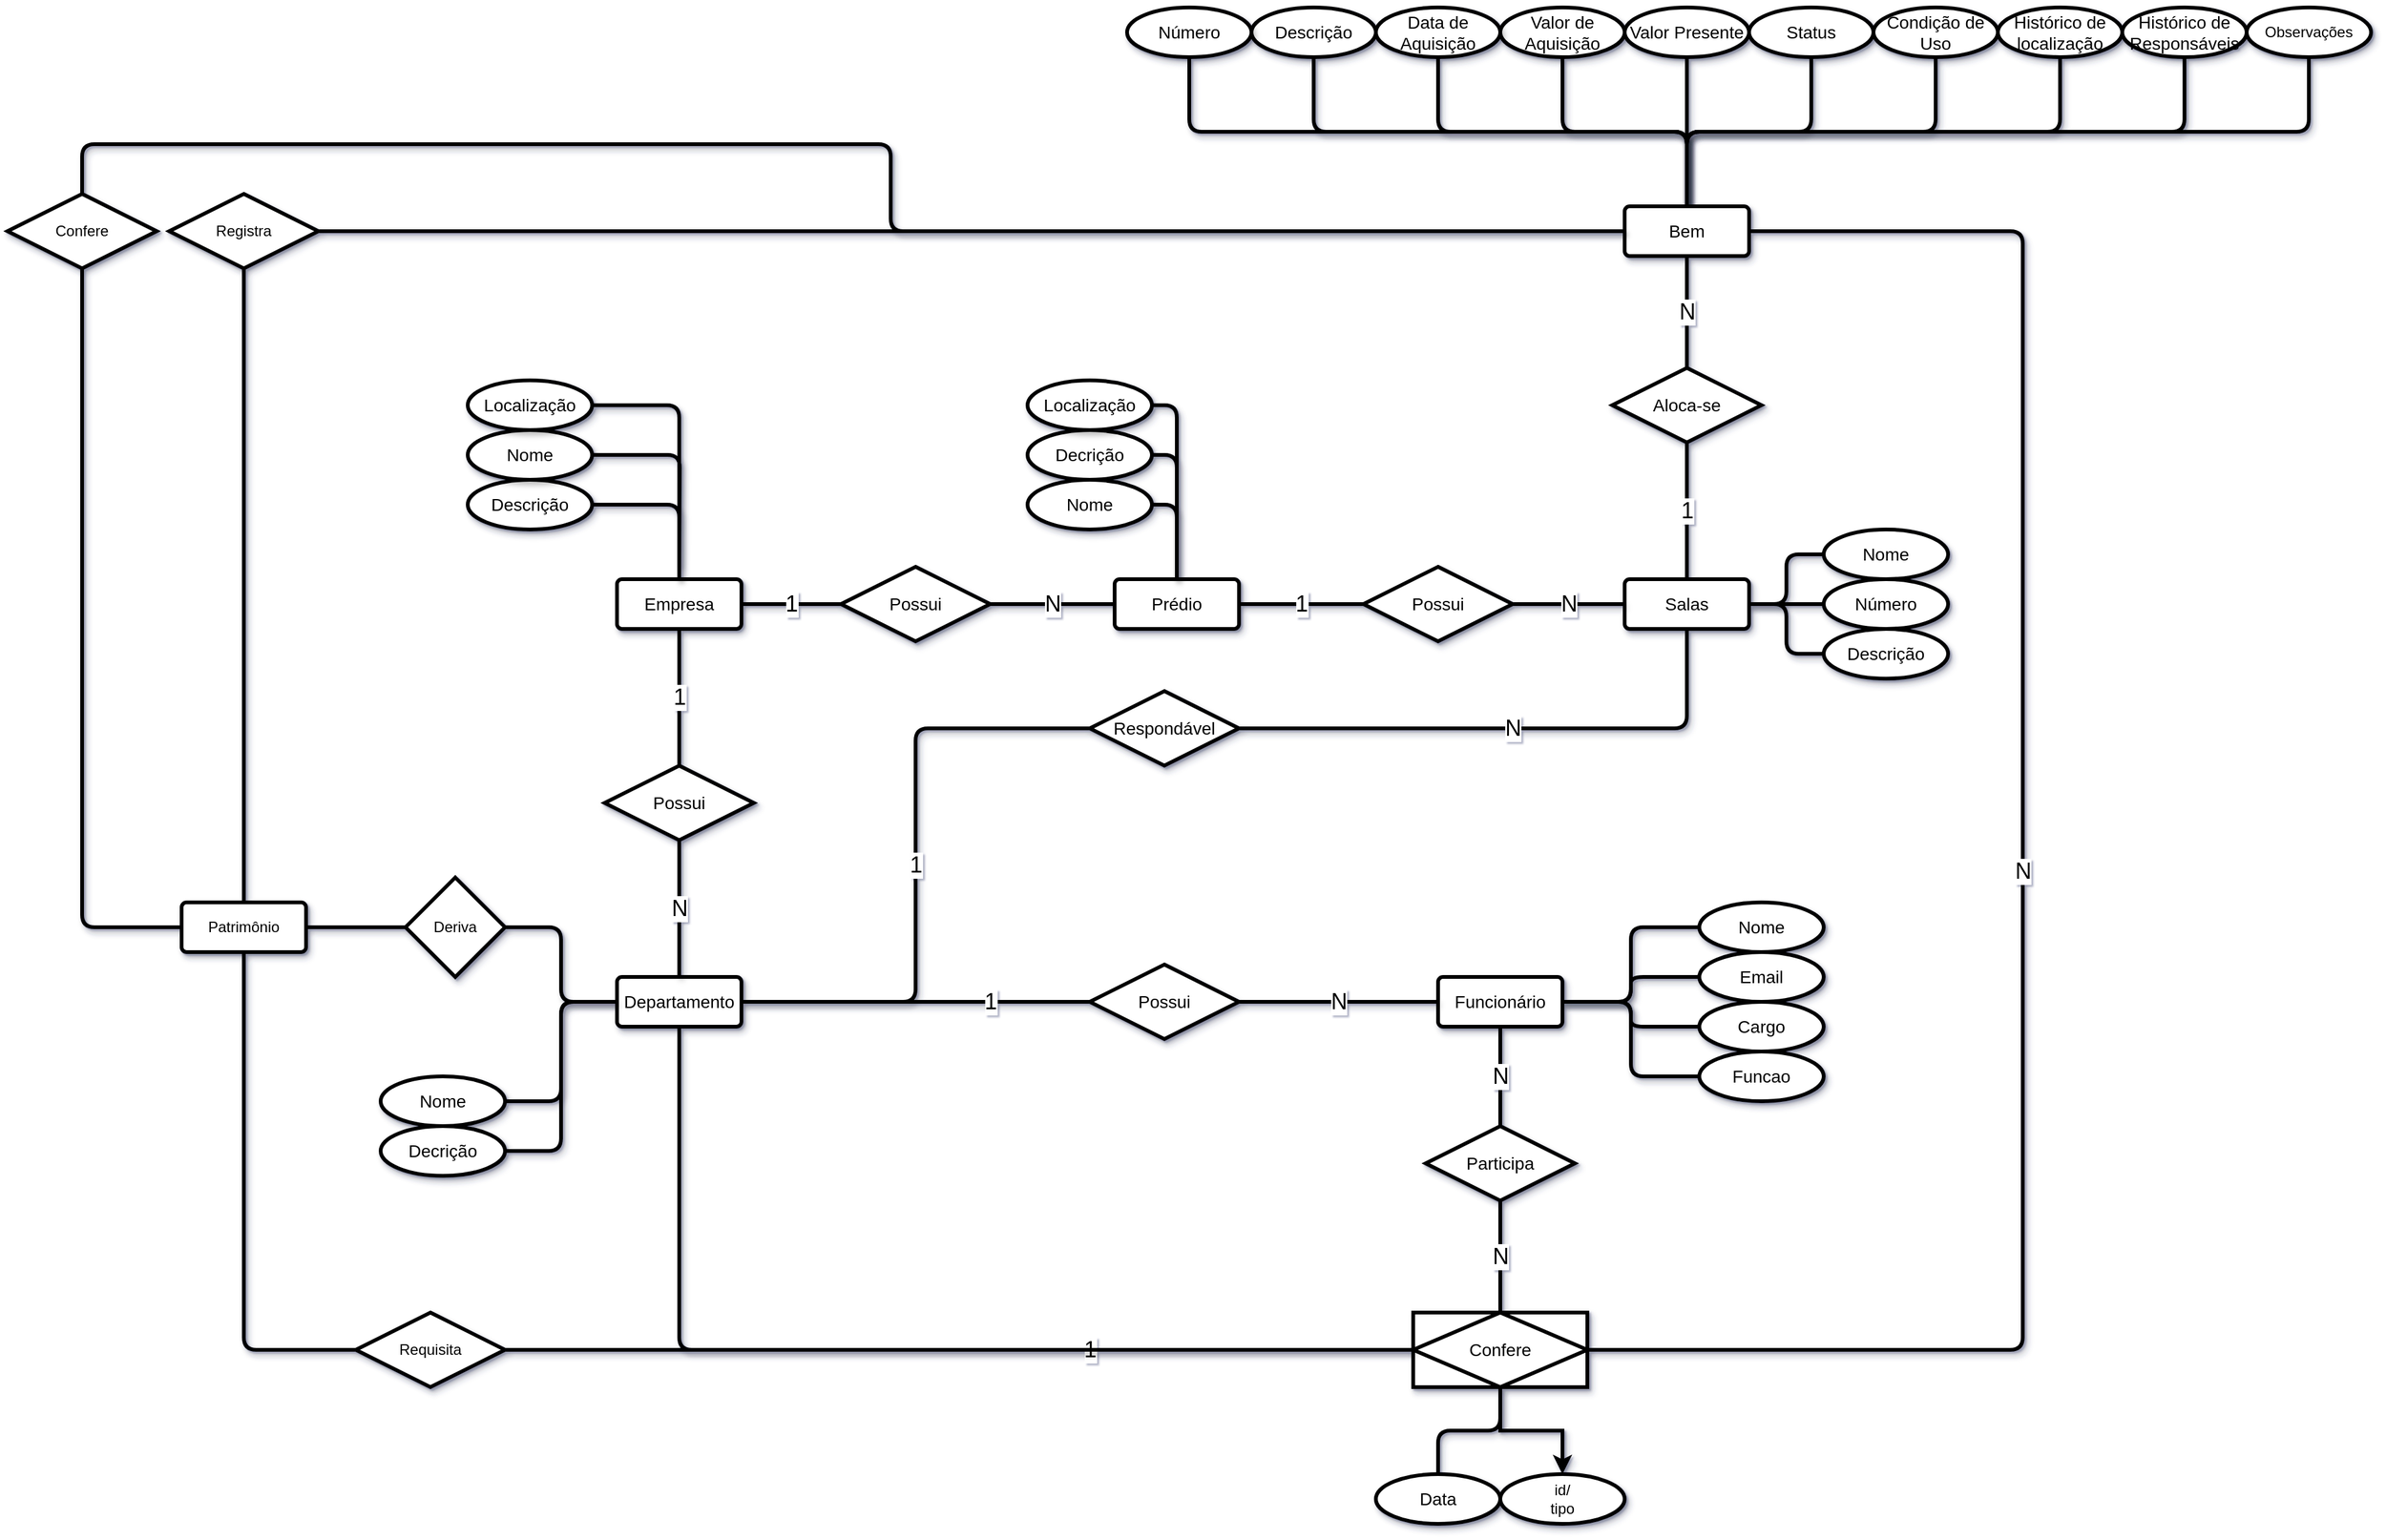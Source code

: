 <mxfile version="24.7.5">
  <diagram name="Page-1" id="T--bDFZihbW74El8pYaS">
    <mxGraphModel dx="4563" dy="1999" grid="1" gridSize="10" guides="1" tooltips="1" connect="1" arrows="1" fold="1" page="0" pageScale="1" pageWidth="850" pageHeight="1100" math="0" shadow="1">
      <root>
        <mxCell id="0" />
        <mxCell id="1" parent="0" />
        <mxCell id="7mthSx3CE8CJNTc02Vdj-50" value="Decrição" style="ellipse;whiteSpace=wrap;html=1;align=center;shadow=1;strokeWidth=3;fontSize=14;" parent="1" vertex="1">
          <mxGeometry x="-410" y="-160" width="100" height="40" as="geometry" />
        </mxCell>
        <mxCell id="7mthSx3CE8CJNTc02Vdj-47" style="edgeStyle=orthogonalEdgeStyle;rounded=1;orthogonalLoop=1;jettySize=auto;html=1;entryX=1;entryY=0.5;entryDx=0;entryDy=0;endArrow=none;endFill=0;curved=0;shadow=1;strokeWidth=3;fontSize=14;" parent="1" source="7mthSx3CE8CJNTc02Vdj-48" target="7mthSx3CE8CJNTc02Vdj-50" edge="1">
          <mxGeometry relative="1" as="geometry" />
        </mxCell>
        <mxCell id="7mthSx3CE8CJNTc02Vdj-65" value="N" style="edgeStyle=orthogonalEdgeStyle;rounded=1;orthogonalLoop=1;jettySize=auto;html=1;entryX=1;entryY=0.5;entryDx=0;entryDy=0;endArrow=none;endFill=0;strokeWidth=3;fontSize=18;shadow=1;curved=0;" parent="1" source="7mthSx3CE8CJNTc02Vdj-48" target="7mthSx3CE8CJNTc02Vdj-63" edge="1">
          <mxGeometry relative="1" as="geometry" />
        </mxCell>
        <mxCell id="7mthSx3CE8CJNTc02Vdj-48" value="Prédio" style="rounded=1;arcSize=10;whiteSpace=wrap;html=1;align=center;shadow=1;strokeWidth=3;fontSize=14;" parent="1" vertex="1">
          <mxGeometry x="-340" y="-40" width="100" height="40" as="geometry" />
        </mxCell>
        <mxCell id="7mthSx3CE8CJNTc02Vdj-46" style="edgeStyle=orthogonalEdgeStyle;rounded=1;orthogonalLoop=1;jettySize=auto;html=1;entryX=1;entryY=0.5;entryDx=0;entryDy=0;endArrow=none;endFill=0;curved=0;shadow=1;strokeWidth=3;fontSize=14;" parent="1" source="7mthSx3CE8CJNTc02Vdj-48" target="7mthSx3CE8CJNTc02Vdj-49" edge="1">
          <mxGeometry relative="1" as="geometry" />
        </mxCell>
        <mxCell id="7mthSx3CE8CJNTc02Vdj-49" value="Nome" style="ellipse;whiteSpace=wrap;html=1;align=center;shadow=1;strokeWidth=3;fontSize=14;" parent="1" vertex="1">
          <mxGeometry x="-410" y="-120" width="100" height="40" as="geometry" />
        </mxCell>
        <mxCell id="7mthSx3CE8CJNTc02Vdj-27" style="edgeStyle=orthogonalEdgeStyle;rounded=1;orthogonalLoop=1;jettySize=auto;html=1;entryX=1;entryY=0.5;entryDx=0;entryDy=0;endArrow=none;endFill=0;curved=0;shadow=1;strokeWidth=3;fontSize=14;" parent="1" source="7mthSx3CE8CJNTc02Vdj-3" target="7mthSx3CE8CJNTc02Vdj-18" edge="1">
          <mxGeometry relative="1" as="geometry" />
        </mxCell>
        <mxCell id="7mthSx3CE8CJNTc02Vdj-28" style="edgeStyle=orthogonalEdgeStyle;rounded=1;orthogonalLoop=1;jettySize=auto;html=1;entryX=1;entryY=0.5;entryDx=0;entryDy=0;endArrow=none;endFill=0;curved=0;shadow=1;strokeWidth=3;fontSize=14;" parent="1" source="7mthSx3CE8CJNTc02Vdj-3" target="7mthSx3CE8CJNTc02Vdj-19" edge="1">
          <mxGeometry relative="1" as="geometry" />
        </mxCell>
        <mxCell id="7mthSx3CE8CJNTc02Vdj-85" value="1" style="edgeStyle=orthogonalEdgeStyle;rounded=1;orthogonalLoop=1;jettySize=auto;html=1;entryX=0;entryY=0.5;entryDx=0;entryDy=0;strokeWidth=3;endArrow=none;endFill=0;fontSize=18;shadow=1;curved=0;" parent="1" source="7mthSx3CE8CJNTc02Vdj-3" target="7mthSx3CE8CJNTc02Vdj-84" edge="1">
          <mxGeometry relative="1" as="geometry">
            <Array as="points">
              <mxPoint x="-500" y="300" />
              <mxPoint x="-500" y="80" />
            </Array>
          </mxGeometry>
        </mxCell>
        <mxCell id="7mthSx3CE8CJNTc02Vdj-95" value="1" style="edgeStyle=orthogonalEdgeStyle;rounded=1;orthogonalLoop=1;jettySize=auto;html=1;entryX=0;entryY=0.5;entryDx=0;entryDy=0;strokeWidth=3;endArrow=none;endFill=0;exitX=0.5;exitY=1;exitDx=0;exitDy=0;fontSize=18;shadow=1;curved=0;" parent="1" source="7mthSx3CE8CJNTc02Vdj-3" target="7mthSx3CE8CJNTc02Vdj-104" edge="1">
          <mxGeometry x="0.389" relative="1" as="geometry">
            <mxPoint x="-1" as="offset" />
          </mxGeometry>
        </mxCell>
        <mxCell id="joE96Z92P-JBZioCppuL-10" style="edgeStyle=orthogonalEdgeStyle;rounded=1;orthogonalLoop=1;jettySize=auto;html=1;entryX=1;entryY=0.5;entryDx=0;entryDy=0;endArrow=none;endFill=0;strokeWidth=3;shadow=1;curved=0;" parent="1" source="KZwFMcEnj0AJ6YZWbM6m-1" target="joE96Z92P-JBZioCppuL-9" edge="1">
          <mxGeometry relative="1" as="geometry" />
        </mxCell>
        <mxCell id="7mthSx3CE8CJNTc02Vdj-3" value="Departamento" style="rounded=1;arcSize=10;whiteSpace=wrap;html=1;align=center;shadow=1;strokeWidth=3;container=0;fontSize=14;" parent="1" vertex="1">
          <mxGeometry x="-740" y="280" width="100" height="40" as="geometry" />
        </mxCell>
        <mxCell id="7mthSx3CE8CJNTc02Vdj-18" value="Nome" style="ellipse;whiteSpace=wrap;html=1;align=center;shadow=1;strokeWidth=3;container=0;fontSize=14;" parent="1" vertex="1">
          <mxGeometry x="-930" y="360" width="100" height="40" as="geometry" />
        </mxCell>
        <mxCell id="7mthSx3CE8CJNTc02Vdj-19" value="Decrição" style="ellipse;whiteSpace=wrap;html=1;align=center;shadow=1;strokeWidth=3;container=0;fontSize=14;" parent="1" vertex="1">
          <mxGeometry x="-930" y="400" width="100" height="40" as="geometry" />
        </mxCell>
        <mxCell id="SAccm9rSHpC1ZqSbtUUq-11" style="edgeStyle=orthogonalEdgeStyle;rounded=1;orthogonalLoop=1;jettySize=auto;html=1;entryX=0.5;entryY=1;entryDx=0;entryDy=0;exitX=0.5;exitY=0;exitDx=0;exitDy=0;endArrow=none;endFill=0;curved=0;strokeWidth=3;shadow=1;" parent="1" source="7mthSx3CE8CJNTc02Vdj-5" target="SAccm9rSHpC1ZqSbtUUq-8" edge="1">
          <mxGeometry relative="1" as="geometry" />
        </mxCell>
        <mxCell id="SAccm9rSHpC1ZqSbtUUq-12" style="edgeStyle=orthogonalEdgeStyle;rounded=1;orthogonalLoop=1;jettySize=auto;html=1;entryX=0.5;entryY=1;entryDx=0;entryDy=0;exitX=0.5;exitY=0;exitDx=0;exitDy=0;endArrow=none;endFill=0;curved=0;strokeWidth=3;shadow=1;" parent="1" source="7mthSx3CE8CJNTc02Vdj-5" target="SAccm9rSHpC1ZqSbtUUq-7" edge="1">
          <mxGeometry relative="1" as="geometry" />
        </mxCell>
        <mxCell id="SAccm9rSHpC1ZqSbtUUq-13" style="edgeStyle=orthogonalEdgeStyle;rounded=1;orthogonalLoop=1;jettySize=auto;html=1;entryX=0.5;entryY=1;entryDx=0;entryDy=0;exitX=0.5;exitY=0;exitDx=0;exitDy=0;endArrow=none;endFill=0;curved=0;strokeWidth=3;shadow=1;" parent="1" source="7mthSx3CE8CJNTc02Vdj-5" target="SAccm9rSHpC1ZqSbtUUq-9" edge="1">
          <mxGeometry relative="1" as="geometry" />
        </mxCell>
        <mxCell id="SAccm9rSHpC1ZqSbtUUq-14" style="edgeStyle=orthogonalEdgeStyle;rounded=1;orthogonalLoop=1;jettySize=auto;html=1;entryX=0.5;entryY=1;entryDx=0;entryDy=0;endArrow=none;endFill=0;curved=0;strokeWidth=3;shadow=1;" parent="1" source="7mthSx3CE8CJNTc02Vdj-5" target="SAccm9rSHpC1ZqSbtUUq-1" edge="1">
          <mxGeometry relative="1" as="geometry" />
        </mxCell>
        <mxCell id="SAccm9rSHpC1ZqSbtUUq-15" style="edgeStyle=orthogonalEdgeStyle;rounded=1;orthogonalLoop=1;jettySize=auto;html=1;entryX=0.5;entryY=1;entryDx=0;entryDy=0;endArrow=none;endFill=0;curved=0;strokeWidth=3;shadow=1;" parent="1" source="7mthSx3CE8CJNTc02Vdj-5" target="SAccm9rSHpC1ZqSbtUUq-2" edge="1">
          <mxGeometry relative="1" as="geometry" />
        </mxCell>
        <mxCell id="SAccm9rSHpC1ZqSbtUUq-16" style="edgeStyle=orthogonalEdgeStyle;rounded=1;orthogonalLoop=1;jettySize=auto;html=1;entryX=0.5;entryY=1;entryDx=0;entryDy=0;endArrow=none;endFill=0;curved=0;strokeWidth=3;shadow=1;" parent="1" source="7mthSx3CE8CJNTc02Vdj-5" target="SAccm9rSHpC1ZqSbtUUq-3" edge="1">
          <mxGeometry relative="1" as="geometry" />
        </mxCell>
        <mxCell id="SAccm9rSHpC1ZqSbtUUq-17" style="edgeStyle=orthogonalEdgeStyle;rounded=1;orthogonalLoop=1;jettySize=auto;html=1;entryX=0.5;entryY=1;entryDx=0;entryDy=0;exitX=0.5;exitY=0;exitDx=0;exitDy=0;endArrow=none;endFill=0;curved=0;strokeWidth=3;shadow=1;" parent="1" source="7mthSx3CE8CJNTc02Vdj-5" target="SAccm9rSHpC1ZqSbtUUq-4" edge="1">
          <mxGeometry relative="1" as="geometry">
            <mxPoint x="120" y="-350" as="sourcePoint" />
            <Array as="points">
              <mxPoint x="120" y="-400" />
              <mxPoint x="320" y="-400" />
            </Array>
          </mxGeometry>
        </mxCell>
        <mxCell id="SAccm9rSHpC1ZqSbtUUq-18" style="edgeStyle=orthogonalEdgeStyle;rounded=1;orthogonalLoop=1;jettySize=auto;html=1;entryX=0.5;entryY=1;entryDx=0;entryDy=0;exitX=0.5;exitY=0;exitDx=0;exitDy=0;endArrow=none;endFill=0;curved=0;strokeWidth=3;shadow=1;" parent="1" source="7mthSx3CE8CJNTc02Vdj-5" target="SAccm9rSHpC1ZqSbtUUq-5" edge="1">
          <mxGeometry relative="1" as="geometry" />
        </mxCell>
        <mxCell id="SAccm9rSHpC1ZqSbtUUq-19" style="edgeStyle=orthogonalEdgeStyle;rounded=1;orthogonalLoop=1;jettySize=auto;html=1;entryX=0.5;entryY=1;entryDx=0;entryDy=0;exitX=0.5;exitY=0;exitDx=0;exitDy=0;endArrow=none;endFill=0;curved=0;strokeWidth=3;shadow=1;" parent="1" source="7mthSx3CE8CJNTc02Vdj-5" target="SAccm9rSHpC1ZqSbtUUq-6" edge="1">
          <mxGeometry relative="1" as="geometry">
            <Array as="points">
              <mxPoint x="120" y="-400" />
              <mxPoint x="520" y="-400" />
            </Array>
          </mxGeometry>
        </mxCell>
        <mxCell id="KZwFMcEnj0AJ6YZWbM6m-4" style="edgeStyle=orthogonalEdgeStyle;rounded=1;orthogonalLoop=1;jettySize=auto;html=1;entryX=0.5;entryY=1;entryDx=0;entryDy=0;endArrow=none;endFill=0;strokeWidth=3;shadow=1;curved=0;" edge="1" parent="1" source="7mthSx3CE8CJNTc02Vdj-5" target="joE96Z92P-JBZioCppuL-5">
          <mxGeometry relative="1" as="geometry">
            <Array as="points">
              <mxPoint x="120" y="-400" />
              <mxPoint x="620" y="-400" />
            </Array>
          </mxGeometry>
        </mxCell>
        <mxCell id="7mthSx3CE8CJNTc02Vdj-5" value="Bem" style="rounded=1;arcSize=10;whiteSpace=wrap;html=1;align=center;shadow=1;strokeWidth=3;container=0;fontSize=14;" parent="1" vertex="1">
          <mxGeometry x="70" y="-340" width="100" height="40" as="geometry" />
        </mxCell>
        <mxCell id="7mthSx3CE8CJNTc02Vdj-34" style="edgeStyle=orthogonalEdgeStyle;rounded=1;orthogonalLoop=1;jettySize=auto;html=1;endArrow=none;endFill=0;curved=0;shadow=1;strokeWidth=3;fontSize=14;entryX=0.5;entryY=1;entryDx=0;entryDy=0;" parent="1" source="7mthSx3CE8CJNTc02Vdj-26" target="7mthSx3CE8CJNTc02Vdj-104" edge="1">
          <mxGeometry relative="1" as="geometry" />
        </mxCell>
        <mxCell id="7mthSx3CE8CJNTc02Vdj-26" value="&lt;div style=&quot;font-size: 14px;&quot;&gt;Data&lt;/div&gt;" style="ellipse;whiteSpace=wrap;html=1;align=center;shadow=1;strokeWidth=3;container=0;fontSize=14;" parent="1" vertex="1">
          <mxGeometry x="-130" y="680" width="100" height="40" as="geometry" />
        </mxCell>
        <mxCell id="7mthSx3CE8CJNTc02Vdj-29" style="edgeStyle=orthogonalEdgeStyle;rounded=1;orthogonalLoop=1;jettySize=auto;html=1;entryX=0;entryY=0.5;entryDx=0;entryDy=0;endArrow=none;endFill=0;curved=0;shadow=1;strokeWidth=3;fontSize=14;" parent="1" source="7mthSx3CE8CJNTc02Vdj-4" target="7mthSx3CE8CJNTc02Vdj-22" edge="1">
          <mxGeometry relative="1" as="geometry" />
        </mxCell>
        <mxCell id="7mthSx3CE8CJNTc02Vdj-30" style="edgeStyle=orthogonalEdgeStyle;rounded=1;orthogonalLoop=1;jettySize=auto;html=1;entryX=0;entryY=0.5;entryDx=0;entryDy=0;endArrow=none;endFill=0;curved=0;shadow=1;strokeWidth=3;fontSize=14;" parent="1" source="7mthSx3CE8CJNTc02Vdj-4" target="7mthSx3CE8CJNTc02Vdj-23" edge="1">
          <mxGeometry relative="1" as="geometry" />
        </mxCell>
        <mxCell id="7mthSx3CE8CJNTc02Vdj-31" style="edgeStyle=orthogonalEdgeStyle;rounded=1;orthogonalLoop=1;jettySize=auto;html=1;entryX=0;entryY=0.5;entryDx=0;entryDy=0;endArrow=none;endFill=0;curved=0;shadow=1;strokeWidth=3;fontSize=14;" parent="1" source="7mthSx3CE8CJNTc02Vdj-4" target="7mthSx3CE8CJNTc02Vdj-24" edge="1">
          <mxGeometry relative="1" as="geometry" />
        </mxCell>
        <mxCell id="7mthSx3CE8CJNTc02Vdj-32" style="edgeStyle=orthogonalEdgeStyle;rounded=1;orthogonalLoop=1;jettySize=auto;html=1;entryX=0;entryY=0.5;entryDx=0;entryDy=0;endArrow=none;endFill=0;curved=0;shadow=1;strokeWidth=3;fontSize=14;" parent="1" source="7mthSx3CE8CJNTc02Vdj-4" target="7mthSx3CE8CJNTc02Vdj-25" edge="1">
          <mxGeometry relative="1" as="geometry" />
        </mxCell>
        <mxCell id="7mthSx3CE8CJNTc02Vdj-102" value="N" style="edgeStyle=orthogonalEdgeStyle;rounded=1;orthogonalLoop=1;jettySize=auto;html=1;entryX=0.5;entryY=0;entryDx=0;entryDy=0;endArrow=none;endFill=0;strokeWidth=3;fontSize=18;shadow=1;curved=0;" parent="1" source="7mthSx3CE8CJNTc02Vdj-4" target="7mthSx3CE8CJNTc02Vdj-101" edge="1">
          <mxGeometry x="-0.334" relative="1" as="geometry">
            <mxPoint x="-30" y="420" as="targetPoint" />
            <Array as="points">
              <mxPoint x="-30" y="420" />
              <mxPoint x="-30" y="420" />
            </Array>
            <mxPoint as="offset" />
          </mxGeometry>
        </mxCell>
        <mxCell id="7mthSx3CE8CJNTc02Vdj-4" value="&lt;div style=&quot;font-size: 14px;&quot;&gt;Funcionário&lt;/div&gt;" style="rounded=1;arcSize=10;whiteSpace=wrap;html=1;align=center;shadow=1;strokeWidth=3;container=0;fontSize=14;" parent="1" vertex="1">
          <mxGeometry x="-80" y="280" width="100" height="40" as="geometry" />
        </mxCell>
        <mxCell id="7mthSx3CE8CJNTc02Vdj-22" value="Nome" style="ellipse;whiteSpace=wrap;html=1;align=center;shadow=1;strokeWidth=3;container=0;fontSize=14;" parent="1" vertex="1">
          <mxGeometry x="130" y="220" width="100" height="40" as="geometry" />
        </mxCell>
        <mxCell id="7mthSx3CE8CJNTc02Vdj-23" value="Email" style="ellipse;whiteSpace=wrap;html=1;align=center;shadow=1;strokeWidth=3;container=0;fontSize=14;" parent="1" vertex="1">
          <mxGeometry x="130" y="260" width="100" height="40" as="geometry" />
        </mxCell>
        <mxCell id="7mthSx3CE8CJNTc02Vdj-24" value="Cargo" style="ellipse;whiteSpace=wrap;html=1;align=center;shadow=1;strokeWidth=3;container=0;fontSize=14;" parent="1" vertex="1">
          <mxGeometry x="130" y="300" width="100" height="40" as="geometry" />
        </mxCell>
        <mxCell id="7mthSx3CE8CJNTc02Vdj-25" value="Funcao" style="ellipse;whiteSpace=wrap;html=1;align=center;shadow=1;strokeWidth=3;container=0;fontSize=14;" parent="1" vertex="1">
          <mxGeometry x="130" y="340" width="100" height="40" as="geometry" />
        </mxCell>
        <mxCell id="7mthSx3CE8CJNTc02Vdj-92" value="1" style="edgeStyle=orthogonalEdgeStyle;rounded=1;orthogonalLoop=1;jettySize=auto;html=1;entryX=0.5;entryY=1;entryDx=0;entryDy=0;strokeWidth=3;endArrow=none;endFill=0;fontSize=18;shadow=1;curved=0;" parent="1" source="7mthSx3CE8CJNTc02Vdj-2" target="7mthSx3CE8CJNTc02Vdj-91" edge="1">
          <mxGeometry relative="1" as="geometry" />
        </mxCell>
        <mxCell id="7mthSx3CE8CJNTc02Vdj-2" value="Salas" style="rounded=1;arcSize=10;whiteSpace=wrap;html=1;align=center;shadow=1;strokeWidth=3;container=0;fontSize=14;" parent="1" vertex="1">
          <mxGeometry x="70" y="-40" width="100" height="40" as="geometry" />
        </mxCell>
        <mxCell id="7mthSx3CE8CJNTc02Vdj-14" style="edgeStyle=orthogonalEdgeStyle;rounded=1;orthogonalLoop=1;jettySize=auto;html=1;curved=0;endArrow=none;endFill=0;shadow=1;strokeWidth=3;fontSize=14;" parent="1" source="7mthSx3CE8CJNTc02Vdj-11" target="7mthSx3CE8CJNTc02Vdj-2" edge="1">
          <mxGeometry relative="1" as="geometry" />
        </mxCell>
        <mxCell id="7mthSx3CE8CJNTc02Vdj-11" value="&lt;div style=&quot;font-size: 14px;&quot;&gt;Nome&lt;/div&gt;" style="ellipse;whiteSpace=wrap;html=1;align=center;shadow=1;strokeWidth=3;container=0;fontSize=14;" parent="1" vertex="1">
          <mxGeometry x="230" y="-80" width="100" height="40" as="geometry" />
        </mxCell>
        <mxCell id="7mthSx3CE8CJNTc02Vdj-15" style="edgeStyle=orthogonalEdgeStyle;rounded=1;orthogonalLoop=1;jettySize=auto;html=1;curved=0;endArrow=none;endFill=0;shadow=1;strokeWidth=3;entryX=1;entryY=0.5;entryDx=0;entryDy=0;fontSize=14;" parent="1" source="7mthSx3CE8CJNTc02Vdj-12" target="7mthSx3CE8CJNTc02Vdj-2" edge="1">
          <mxGeometry relative="1" as="geometry">
            <mxPoint x="130" y="80" as="targetPoint" />
          </mxGeometry>
        </mxCell>
        <mxCell id="7mthSx3CE8CJNTc02Vdj-12" value="Número" style="ellipse;whiteSpace=wrap;html=1;align=center;shadow=1;strokeWidth=3;container=0;fontSize=14;" parent="1" vertex="1">
          <mxGeometry x="230" y="-40" width="100" height="40" as="geometry" />
        </mxCell>
        <mxCell id="7mthSx3CE8CJNTc02Vdj-16" style="edgeStyle=orthogonalEdgeStyle;rounded=1;orthogonalLoop=1;jettySize=auto;html=1;entryX=1;entryY=0.5;entryDx=0;entryDy=0;curved=0;endArrow=none;endFill=0;shadow=1;strokeWidth=3;fontSize=14;" parent="1" source="7mthSx3CE8CJNTc02Vdj-13" target="7mthSx3CE8CJNTc02Vdj-2" edge="1">
          <mxGeometry relative="1" as="geometry" />
        </mxCell>
        <mxCell id="7mthSx3CE8CJNTc02Vdj-13" value="Descrição" style="ellipse;whiteSpace=wrap;html=1;align=center;shadow=1;strokeWidth=3;container=0;fontSize=14;" parent="1" vertex="1">
          <mxGeometry x="230" width="100" height="40" as="geometry" />
        </mxCell>
        <mxCell id="7mthSx3CE8CJNTc02Vdj-63" value="Possui" style="shape=rhombus;perimeter=rhombusPerimeter;whiteSpace=wrap;html=1;align=center;shadow=1;strokeWidth=3;fontSize=14;" parent="1" vertex="1">
          <mxGeometry x="-560" y="-50" width="120" height="60" as="geometry" />
        </mxCell>
        <mxCell id="7mthSx3CE8CJNTc02Vdj-64" value="&lt;div style=&quot;font-size: 18px;&quot;&gt;1&lt;/div&gt;" style="edgeStyle=orthogonalEdgeStyle;rounded=1;orthogonalLoop=1;jettySize=auto;html=1;entryX=0;entryY=0.5;entryDx=0;entryDy=0;endArrow=none;endFill=0;strokeWidth=3;fontSize=18;shadow=1;curved=0;" parent="1" source="7mthSx3CE8CJNTc02Vdj-1" target="7mthSx3CE8CJNTc02Vdj-63" edge="1">
          <mxGeometry relative="1" as="geometry" />
        </mxCell>
        <mxCell id="7mthSx3CE8CJNTc02Vdj-69" value="N" style="edgeStyle=orthogonalEdgeStyle;rounded=1;orthogonalLoop=1;jettySize=auto;html=1;entryX=0.5;entryY=1;entryDx=0;entryDy=0;endArrow=none;endFill=0;strokeWidth=3;exitX=0.5;exitY=0;exitDx=0;exitDy=0;fontSize=18;shadow=1;curved=0;" parent="1" source="7mthSx3CE8CJNTc02Vdj-3" target="7mthSx3CE8CJNTc02Vdj-70" edge="1">
          <mxGeometry relative="1" as="geometry">
            <mxPoint x="-330" y="130" as="sourcePoint" />
          </mxGeometry>
        </mxCell>
        <mxCell id="7mthSx3CE8CJNTc02Vdj-70" value="Possui" style="shape=rhombus;perimeter=rhombusPerimeter;whiteSpace=wrap;html=1;align=center;shadow=1;strokeWidth=3;fontSize=14;" parent="1" vertex="1">
          <mxGeometry x="-750" y="110" width="120" height="60" as="geometry" />
        </mxCell>
        <mxCell id="7mthSx3CE8CJNTc02Vdj-71" value="&lt;div style=&quot;font-size: 18px;&quot;&gt;1&lt;/div&gt;" style="edgeStyle=orthogonalEdgeStyle;rounded=1;orthogonalLoop=1;jettySize=auto;html=1;endArrow=none;endFill=0;strokeWidth=3;exitX=0.5;exitY=1;exitDx=0;exitDy=0;entryX=0.5;entryY=0;entryDx=0;entryDy=0;fontSize=18;shadow=1;curved=0;" parent="1" source="7mthSx3CE8CJNTc02Vdj-1" target="7mthSx3CE8CJNTc02Vdj-70" edge="1">
          <mxGeometry relative="1" as="geometry">
            <mxPoint x="-720" y="130" as="sourcePoint" />
            <mxPoint x="-530" y="90" as="targetPoint" />
          </mxGeometry>
        </mxCell>
        <mxCell id="7mthSx3CE8CJNTc02Vdj-81" value="N" style="edgeStyle=orthogonalEdgeStyle;rounded=1;orthogonalLoop=1;jettySize=auto;html=1;entryX=1;entryY=0.5;entryDx=0;entryDy=0;endArrow=none;endFill=0;strokeWidth=3;exitX=0;exitY=0.5;exitDx=0;exitDy=0;fontSize=18;shadow=1;curved=0;" parent="1" source="7mthSx3CE8CJNTc02Vdj-2" target="7mthSx3CE8CJNTc02Vdj-82" edge="1">
          <mxGeometry relative="1" as="geometry">
            <mxPoint x="70" y="-90" as="sourcePoint" />
          </mxGeometry>
        </mxCell>
        <mxCell id="7mthSx3CE8CJNTc02Vdj-82" value="Possui" style="shape=rhombus;perimeter=rhombusPerimeter;whiteSpace=wrap;html=1;align=center;shadow=1;strokeWidth=3;fontSize=14;" parent="1" vertex="1">
          <mxGeometry x="-140" y="-50" width="120" height="60" as="geometry" />
        </mxCell>
        <mxCell id="7mthSx3CE8CJNTc02Vdj-83" value="&lt;div style=&quot;font-size: 18px;&quot;&gt;1&lt;/div&gt;" style="edgeStyle=orthogonalEdgeStyle;rounded=1;orthogonalLoop=1;jettySize=auto;html=1;entryX=0;entryY=0.5;entryDx=0;entryDy=0;endArrow=none;endFill=0;strokeWidth=3;exitX=1;exitY=0.5;exitDx=0;exitDy=0;fontSize=18;shadow=1;curved=0;" parent="1" source="7mthSx3CE8CJNTc02Vdj-48" target="7mthSx3CE8CJNTc02Vdj-82" edge="1">
          <mxGeometry relative="1" as="geometry">
            <mxPoint x="-230" y="-90" as="sourcePoint" />
          </mxGeometry>
        </mxCell>
        <mxCell id="7mthSx3CE8CJNTc02Vdj-1" value="&lt;div style=&quot;font-size: 14px;&quot;&gt;Empresa&lt;/div&gt;" style="rounded=1;arcSize=10;whiteSpace=wrap;html=1;align=center;shadow=1;strokeWidth=3;fontSize=14;" parent="1" vertex="1">
          <mxGeometry x="-740" y="-40" width="100" height="40" as="geometry" />
        </mxCell>
        <mxCell id="7mthSx3CE8CJNTc02Vdj-10" style="edgeStyle=orthogonalEdgeStyle;rounded=1;orthogonalLoop=1;jettySize=auto;html=1;entryX=0.5;entryY=0;entryDx=0;entryDy=0;curved=0;endArrow=none;endFill=0;strokeColor=default;shadow=1;strokeWidth=3;fontSize=14;" parent="1" source="7mthSx3CE8CJNTc02Vdj-7" target="7mthSx3CE8CJNTc02Vdj-1" edge="1">
          <mxGeometry relative="1" as="geometry" />
        </mxCell>
        <mxCell id="7mthSx3CE8CJNTc02Vdj-7" value="&lt;div style=&quot;font-size: 14px;&quot;&gt;Descrição&lt;/div&gt;" style="ellipse;whiteSpace=wrap;html=1;align=center;shadow=1;strokeWidth=3;fontSize=14;" parent="1" vertex="1">
          <mxGeometry x="-860" y="-120" width="100" height="40" as="geometry" />
        </mxCell>
        <mxCell id="7mthSx3CE8CJNTc02Vdj-9" style="edgeStyle=orthogonalEdgeStyle;rounded=1;orthogonalLoop=1;jettySize=auto;html=1;exitX=1;exitY=0.5;exitDx=0;exitDy=0;endArrow=none;endFill=0;curved=0;shadow=1;strokeWidth=3;fontSize=14;" parent="1" source="7mthSx3CE8CJNTc02Vdj-8" edge="1">
          <mxGeometry relative="1" as="geometry">
            <mxPoint x="-690" y="-50" as="targetPoint" />
          </mxGeometry>
        </mxCell>
        <mxCell id="7mthSx3CE8CJNTc02Vdj-8" value="Nome" style="ellipse;whiteSpace=wrap;html=1;align=center;shadow=1;strokeWidth=3;fontSize=14;" parent="1" vertex="1">
          <mxGeometry x="-860" y="-160" width="100" height="40" as="geometry" />
        </mxCell>
        <mxCell id="7mthSx3CE8CJNTc02Vdj-86" value="N" style="edgeStyle=orthogonalEdgeStyle;rounded=1;orthogonalLoop=1;jettySize=auto;html=1;strokeWidth=3;endArrow=none;endFill=0;fontSize=18;shadow=1;curved=0;" parent="1" source="7mthSx3CE8CJNTc02Vdj-84" target="7mthSx3CE8CJNTc02Vdj-2" edge="1">
          <mxGeometry relative="1" as="geometry" />
        </mxCell>
        <mxCell id="7mthSx3CE8CJNTc02Vdj-84" value="Respondável" style="shape=rhombus;perimeter=rhombusPerimeter;whiteSpace=wrap;html=1;align=center;strokeWidth=3;fontSize=14;shadow=1;" parent="1" vertex="1">
          <mxGeometry x="-360" y="50" width="120" height="60" as="geometry" />
        </mxCell>
        <mxCell id="7mthSx3CE8CJNTc02Vdj-88" value="N" style="edgeStyle=orthogonalEdgeStyle;rounded=1;orthogonalLoop=1;jettySize=auto;html=1;entryX=1;entryY=0.5;entryDx=0;entryDy=0;endArrow=none;endFill=0;strokeWidth=3;exitX=0;exitY=0.5;exitDx=0;exitDy=0;fontSize=18;shadow=1;curved=0;" parent="1" source="7mthSx3CE8CJNTc02Vdj-4" target="7mthSx3CE8CJNTc02Vdj-89" edge="1">
          <mxGeometry relative="1" as="geometry">
            <mxPoint x="-70" y="320" as="sourcePoint" />
          </mxGeometry>
        </mxCell>
        <mxCell id="7mthSx3CE8CJNTc02Vdj-89" value="Possui" style="shape=rhombus;perimeter=rhombusPerimeter;whiteSpace=wrap;html=1;align=center;shadow=1;strokeWidth=3;fontSize=14;" parent="1" vertex="1">
          <mxGeometry x="-360" y="270" width="120" height="60" as="geometry" />
        </mxCell>
        <mxCell id="7mthSx3CE8CJNTc02Vdj-90" value="&lt;div style=&quot;font-size: 18px;&quot;&gt;1&lt;/div&gt;" style="edgeStyle=orthogonalEdgeStyle;rounded=1;orthogonalLoop=1;jettySize=auto;html=1;entryX=0;entryY=0.5;entryDx=0;entryDy=0;endArrow=none;endFill=0;strokeWidth=3;exitX=1;exitY=0.5;exitDx=0;exitDy=0;fontSize=18;shadow=1;curved=0;" parent="1" source="7mthSx3CE8CJNTc02Vdj-3" target="7mthSx3CE8CJNTc02Vdj-89" edge="1">
          <mxGeometry x="0.429" relative="1" as="geometry">
            <mxPoint x="-640" y="390" as="sourcePoint" />
            <mxPoint as="offset" />
          </mxGeometry>
        </mxCell>
        <mxCell id="7mthSx3CE8CJNTc02Vdj-93" value="N" style="edgeStyle=orthogonalEdgeStyle;rounded=1;orthogonalLoop=1;jettySize=auto;html=1;exitX=0.5;exitY=0;exitDx=0;exitDy=0;entryX=0.5;entryY=1;entryDx=0;entryDy=0;strokeWidth=3;endArrow=none;endFill=0;fontSize=18;shadow=1;curved=0;" parent="1" source="7mthSx3CE8CJNTc02Vdj-91" target="7mthSx3CE8CJNTc02Vdj-5" edge="1">
          <mxGeometry relative="1" as="geometry" />
        </mxCell>
        <mxCell id="7mthSx3CE8CJNTc02Vdj-91" value="&lt;div style=&quot;font-size: 14px;&quot;&gt;Aloca-se&lt;/div&gt;" style="shape=rhombus;perimeter=rhombusPerimeter;whiteSpace=wrap;html=1;align=center;strokeWidth=3;fontSize=14;shadow=1;" parent="1" vertex="1">
          <mxGeometry x="60" y="-210" width="120" height="60" as="geometry" />
        </mxCell>
        <mxCell id="7mthSx3CE8CJNTc02Vdj-96" value="N" style="edgeStyle=orthogonalEdgeStyle;rounded=1;orthogonalLoop=1;jettySize=auto;html=1;strokeWidth=3;endArrow=none;endFill=0;exitX=1;exitY=0.5;exitDx=0;exitDy=0;fontSize=18;shadow=1;curved=0;entryX=1;entryY=0.5;entryDx=0;entryDy=0;flowAnimation=0;" parent="1" source="7mthSx3CE8CJNTc02Vdj-104" target="7mthSx3CE8CJNTc02Vdj-5" edge="1">
          <mxGeometry relative="1" as="geometry">
            <mxPoint x="400" y="-320" as="targetPoint" />
            <Array as="points">
              <mxPoint x="390" y="580" />
              <mxPoint x="390" y="-320" />
            </Array>
          </mxGeometry>
        </mxCell>
        <mxCell id="7mthSx3CE8CJNTc02Vdj-103" value="N" style="edgeStyle=orthogonalEdgeStyle;rounded=1;orthogonalLoop=1;jettySize=auto;html=1;exitX=0.5;exitY=1;exitDx=0;exitDy=0;endArrow=none;endFill=0;strokeWidth=3;entryX=0.5;entryY=0;entryDx=0;entryDy=0;fontSize=18;shadow=1;curved=0;" parent="1" source="7mthSx3CE8CJNTc02Vdj-101" target="7mthSx3CE8CJNTc02Vdj-104" edge="1">
          <mxGeometry relative="1" as="geometry">
            <mxPoint x="-50" y="540" as="targetPoint" />
            <Array as="points">
              <mxPoint x="-30" y="510" />
              <mxPoint x="-30" y="510" />
            </Array>
          </mxGeometry>
        </mxCell>
        <mxCell id="7mthSx3CE8CJNTc02Vdj-101" value="Participa" style="shape=rhombus;perimeter=rhombusPerimeter;whiteSpace=wrap;html=1;align=center;strokeWidth=3;fontSize=14;shadow=1;" parent="1" vertex="1">
          <mxGeometry x="-90" y="400" width="120" height="60" as="geometry" />
        </mxCell>
        <mxCell id="joE96Z92P-JBZioCppuL-3" style="edgeStyle=orthogonalEdgeStyle;rounded=0;orthogonalLoop=1;jettySize=auto;html=1;entryX=0.5;entryY=0;entryDx=0;entryDy=0;strokeWidth=3;shadow=1;" parent="1" source="7mthSx3CE8CJNTc02Vdj-104" target="joE96Z92P-JBZioCppuL-1" edge="1">
          <mxGeometry relative="1" as="geometry" />
        </mxCell>
        <mxCell id="7mthSx3CE8CJNTc02Vdj-104" value="Confere" style="shape=associativeEntity;whiteSpace=wrap;html=1;align=center;strokeWidth=3;fontSize=14;shadow=1;" parent="1" vertex="1">
          <mxGeometry x="-100" y="550" width="140" height="60" as="geometry" />
        </mxCell>
        <mxCell id="UPPQqZE5-UTuApqP6BNS-2" style="edgeStyle=orthogonalEdgeStyle;rounded=1;orthogonalLoop=1;jettySize=auto;html=1;entryX=0.5;entryY=0;entryDx=0;entryDy=0;shadow=1;strokeWidth=3;curved=0;endArrow=none;endFill=0;" parent="1" source="UPPQqZE5-UTuApqP6BNS-1" target="7mthSx3CE8CJNTc02Vdj-1" edge="1">
          <mxGeometry relative="1" as="geometry" />
        </mxCell>
        <mxCell id="UPPQqZE5-UTuApqP6BNS-1" value="Localização" style="ellipse;whiteSpace=wrap;html=1;align=center;shadow=1;strokeWidth=3;fontSize=14;" parent="1" vertex="1">
          <mxGeometry x="-860" y="-200" width="100" height="40" as="geometry" />
        </mxCell>
        <mxCell id="SAccm9rSHpC1ZqSbtUUq-1" value="Valor de Aquisição" style="ellipse;whiteSpace=wrap;html=1;align=center;shadow=1;strokeWidth=3;fontSize=14;gradientColor=none;" parent="1" vertex="1">
          <mxGeometry x="-30" y="-500" width="100" height="40" as="geometry" />
        </mxCell>
        <mxCell id="SAccm9rSHpC1ZqSbtUUq-2" value="Valor Presente" style="ellipse;whiteSpace=wrap;html=1;align=center;shadow=1;strokeWidth=3;fontSize=14;gradientColor=none;" parent="1" vertex="1">
          <mxGeometry x="70" y="-500" width="100" height="40" as="geometry" />
        </mxCell>
        <mxCell id="SAccm9rSHpC1ZqSbtUUq-3" value="Status" style="ellipse;whiteSpace=wrap;html=1;align=center;shadow=1;strokeWidth=3;fontSize=14;gradientColor=none;" parent="1" vertex="1">
          <mxGeometry x="170" y="-500" width="100" height="40" as="geometry" />
        </mxCell>
        <mxCell id="SAccm9rSHpC1ZqSbtUUq-4" value="Condição de Uso" style="ellipse;whiteSpace=wrap;html=1;align=center;shadow=1;strokeWidth=3;fontSize=14;gradientColor=none;" parent="1" vertex="1">
          <mxGeometry x="270" y="-500" width="100" height="40" as="geometry" />
        </mxCell>
        <mxCell id="SAccm9rSHpC1ZqSbtUUq-5" value="Histórico de localização" style="ellipse;whiteSpace=wrap;html=1;align=center;shadow=1;strokeWidth=3;fontSize=14;gradientColor=none;" parent="1" vertex="1">
          <mxGeometry x="370" y="-500" width="100" height="40" as="geometry" />
        </mxCell>
        <mxCell id="SAccm9rSHpC1ZqSbtUUq-6" value="Histórico de Responsáveis" style="ellipse;whiteSpace=wrap;html=1;align=center;shadow=1;strokeWidth=3;fontSize=14;gradientColor=none;" parent="1" vertex="1">
          <mxGeometry x="470" y="-500" width="100" height="40" as="geometry" />
        </mxCell>
        <mxCell id="SAccm9rSHpC1ZqSbtUUq-7" value="Descrição" style="ellipse;whiteSpace=wrap;html=1;align=center;shadow=1;strokeWidth=3;fontSize=14;gradientColor=none;" parent="1" vertex="1">
          <mxGeometry x="-230" y="-500" width="100" height="40" as="geometry" />
        </mxCell>
        <mxCell id="SAccm9rSHpC1ZqSbtUUq-8" value="Número" style="ellipse;whiteSpace=wrap;html=1;align=center;shadow=1;strokeWidth=3;fontSize=14;gradientColor=none;" parent="1" vertex="1">
          <mxGeometry x="-330" y="-500" width="100" height="40" as="geometry" />
        </mxCell>
        <mxCell id="SAccm9rSHpC1ZqSbtUUq-9" value="Data de Aquisição" style="ellipse;whiteSpace=wrap;html=1;align=center;shadow=1;strokeWidth=3;fontSize=14;gradientColor=none;" parent="1" vertex="1">
          <mxGeometry x="-130" y="-500" width="100" height="40" as="geometry" />
        </mxCell>
        <mxCell id="SAccm9rSHpC1ZqSbtUUq-21" style="edgeStyle=orthogonalEdgeStyle;rounded=1;orthogonalLoop=1;jettySize=auto;html=1;entryX=0.5;entryY=0;entryDx=0;entryDy=0;exitX=1;exitY=0.5;exitDx=0;exitDy=0;curved=0;strokeWidth=3;endArrow=none;endFill=0;shadow=1;" parent="1" source="SAccm9rSHpC1ZqSbtUUq-20" target="7mthSx3CE8CJNTc02Vdj-48" edge="1">
          <mxGeometry relative="1" as="geometry" />
        </mxCell>
        <mxCell id="SAccm9rSHpC1ZqSbtUUq-20" value="Localização" style="ellipse;whiteSpace=wrap;html=1;align=center;shadow=1;strokeWidth=3;fontSize=14;" parent="1" vertex="1">
          <mxGeometry x="-410" y="-200" width="100" height="40" as="geometry" />
        </mxCell>
        <mxCell id="joE96Z92P-JBZioCppuL-1" value="id/&lt;div&gt;tipo&lt;/div&gt;" style="ellipse;whiteSpace=wrap;html=1;align=center;strokeWidth=3;shadow=1;" parent="1" vertex="1">
          <mxGeometry x="-30" y="680" width="100" height="40" as="geometry" />
        </mxCell>
        <mxCell id="joE96Z92P-JBZioCppuL-5" value="Observações" style="ellipse;whiteSpace=wrap;html=1;align=center;strokeWidth=3;shadow=1;" parent="1" vertex="1">
          <mxGeometry x="570" y="-500" width="100" height="40" as="geometry" />
        </mxCell>
        <mxCell id="joE96Z92P-JBZioCppuL-14" style="edgeStyle=orthogonalEdgeStyle;rounded=1;orthogonalLoop=1;jettySize=auto;html=1;entryX=0.5;entryY=1;entryDx=0;entryDy=0;endArrow=none;endFill=0;strokeWidth=3;shadow=1;curved=0;" parent="1" source="joE96Z92P-JBZioCppuL-9" target="joE96Z92P-JBZioCppuL-13" edge="1">
          <mxGeometry relative="1" as="geometry" />
        </mxCell>
        <mxCell id="KZwFMcEnj0AJ6YZWbM6m-7" style="edgeStyle=orthogonalEdgeStyle;rounded=1;orthogonalLoop=1;jettySize=auto;html=1;entryX=0.5;entryY=1;entryDx=0;entryDy=0;strokeWidth=3;endArrow=none;endFill=0;shadow=1;curved=0;" edge="1" parent="1" source="joE96Z92P-JBZioCppuL-9" target="KZwFMcEnj0AJ6YZWbM6m-6">
          <mxGeometry relative="1" as="geometry" />
        </mxCell>
        <mxCell id="KZwFMcEnj0AJ6YZWbM6m-10" style="edgeStyle=orthogonalEdgeStyle;rounded=1;orthogonalLoop=1;jettySize=auto;html=1;exitX=0.5;exitY=1;exitDx=0;exitDy=0;entryX=0;entryY=0.5;entryDx=0;entryDy=0;strokeWidth=3;endArrow=none;endFill=0;shadow=1;curved=0;" edge="1" parent="1" source="joE96Z92P-JBZioCppuL-9" target="KZwFMcEnj0AJ6YZWbM6m-9">
          <mxGeometry relative="1" as="geometry" />
        </mxCell>
        <mxCell id="joE96Z92P-JBZioCppuL-9" value="Patrimônio" style="rounded=1;arcSize=10;whiteSpace=wrap;html=1;align=center;strokeWidth=3;shadow=1;" parent="1" vertex="1">
          <mxGeometry x="-1090" y="220" width="100" height="40" as="geometry" />
        </mxCell>
        <mxCell id="joE96Z92P-JBZioCppuL-15" style="edgeStyle=orthogonalEdgeStyle;rounded=1;orthogonalLoop=1;jettySize=auto;html=1;entryX=0;entryY=0.5;entryDx=0;entryDy=0;endArrow=none;endFill=0;strokeWidth=3;shadow=1;curved=0;" parent="1" source="joE96Z92P-JBZioCppuL-13" target="7mthSx3CE8CJNTc02Vdj-5" edge="1">
          <mxGeometry relative="1" as="geometry">
            <mxPoint x="-960" y="-320" as="targetPoint" />
            <Array as="points">
              <mxPoint x="-960" y="-320" />
            </Array>
          </mxGeometry>
        </mxCell>
        <mxCell id="joE96Z92P-JBZioCppuL-13" value="Registra" style="shape=rhombus;perimeter=rhombusPerimeter;whiteSpace=wrap;html=1;align=center;strokeWidth=3;shadow=1;" parent="1" vertex="1">
          <mxGeometry x="-1100" y="-350" width="120" height="60" as="geometry" />
        </mxCell>
        <mxCell id="KZwFMcEnj0AJ6YZWbM6m-3" value="" style="edgeStyle=orthogonalEdgeStyle;rounded=1;orthogonalLoop=1;jettySize=auto;html=1;entryX=1;entryY=0.5;entryDx=0;entryDy=0;endArrow=none;endFill=0;strokeWidth=3;shadow=1;curved=0;" edge="1" parent="1" source="7mthSx3CE8CJNTc02Vdj-3" target="KZwFMcEnj0AJ6YZWbM6m-1">
          <mxGeometry relative="1" as="geometry">
            <mxPoint x="-740" y="300" as="sourcePoint" />
            <mxPoint x="-910" y="240" as="targetPoint" />
          </mxGeometry>
        </mxCell>
        <mxCell id="KZwFMcEnj0AJ6YZWbM6m-1" value="Deriva" style="rhombus;whiteSpace=wrap;html=1;strokeWidth=3;shadow=1;" vertex="1" parent="1">
          <mxGeometry x="-910" y="200" width="80" height="80" as="geometry" />
        </mxCell>
        <mxCell id="KZwFMcEnj0AJ6YZWbM6m-5" style="edgeStyle=orthogonalEdgeStyle;rounded=1;orthogonalLoop=1;jettySize=auto;html=1;entryX=0;entryY=0.5;entryDx=0;entryDy=0;endArrow=none;endFill=0;strokeWidth=3;shadow=1;curved=0;" edge="1" parent="1" source="KZwFMcEnj0AJ6YZWbM6m-6" target="7mthSx3CE8CJNTc02Vdj-5">
          <mxGeometry relative="1" as="geometry">
            <mxPoint x="-60" y="-320" as="targetPoint" />
            <Array as="points">
              <mxPoint x="-1170" y="-390" />
              <mxPoint x="-520" y="-390" />
              <mxPoint x="-520" y="-320" />
            </Array>
          </mxGeometry>
        </mxCell>
        <mxCell id="KZwFMcEnj0AJ6YZWbM6m-6" value="Confere" style="shape=rhombus;perimeter=rhombusPerimeter;whiteSpace=wrap;html=1;align=center;strokeWidth=3;shadow=1;" vertex="1" parent="1">
          <mxGeometry x="-1230" y="-350" width="120" height="60" as="geometry" />
        </mxCell>
        <mxCell id="KZwFMcEnj0AJ6YZWbM6m-11" style="edgeStyle=orthogonalEdgeStyle;rounded=1;orthogonalLoop=1;jettySize=auto;html=1;entryX=0;entryY=0.5;entryDx=0;entryDy=0;strokeWidth=3;endArrow=none;endFill=0;shadow=1;curved=0;" edge="1" parent="1" source="KZwFMcEnj0AJ6YZWbM6m-9" target="7mthSx3CE8CJNTc02Vdj-104">
          <mxGeometry relative="1" as="geometry" />
        </mxCell>
        <mxCell id="KZwFMcEnj0AJ6YZWbM6m-9" value="Requisita" style="shape=rhombus;perimeter=rhombusPerimeter;whiteSpace=wrap;html=1;align=center;strokeWidth=3;shadow=1;" vertex="1" parent="1">
          <mxGeometry x="-950" y="550" width="120" height="60" as="geometry" />
        </mxCell>
      </root>
    </mxGraphModel>
  </diagram>
</mxfile>
